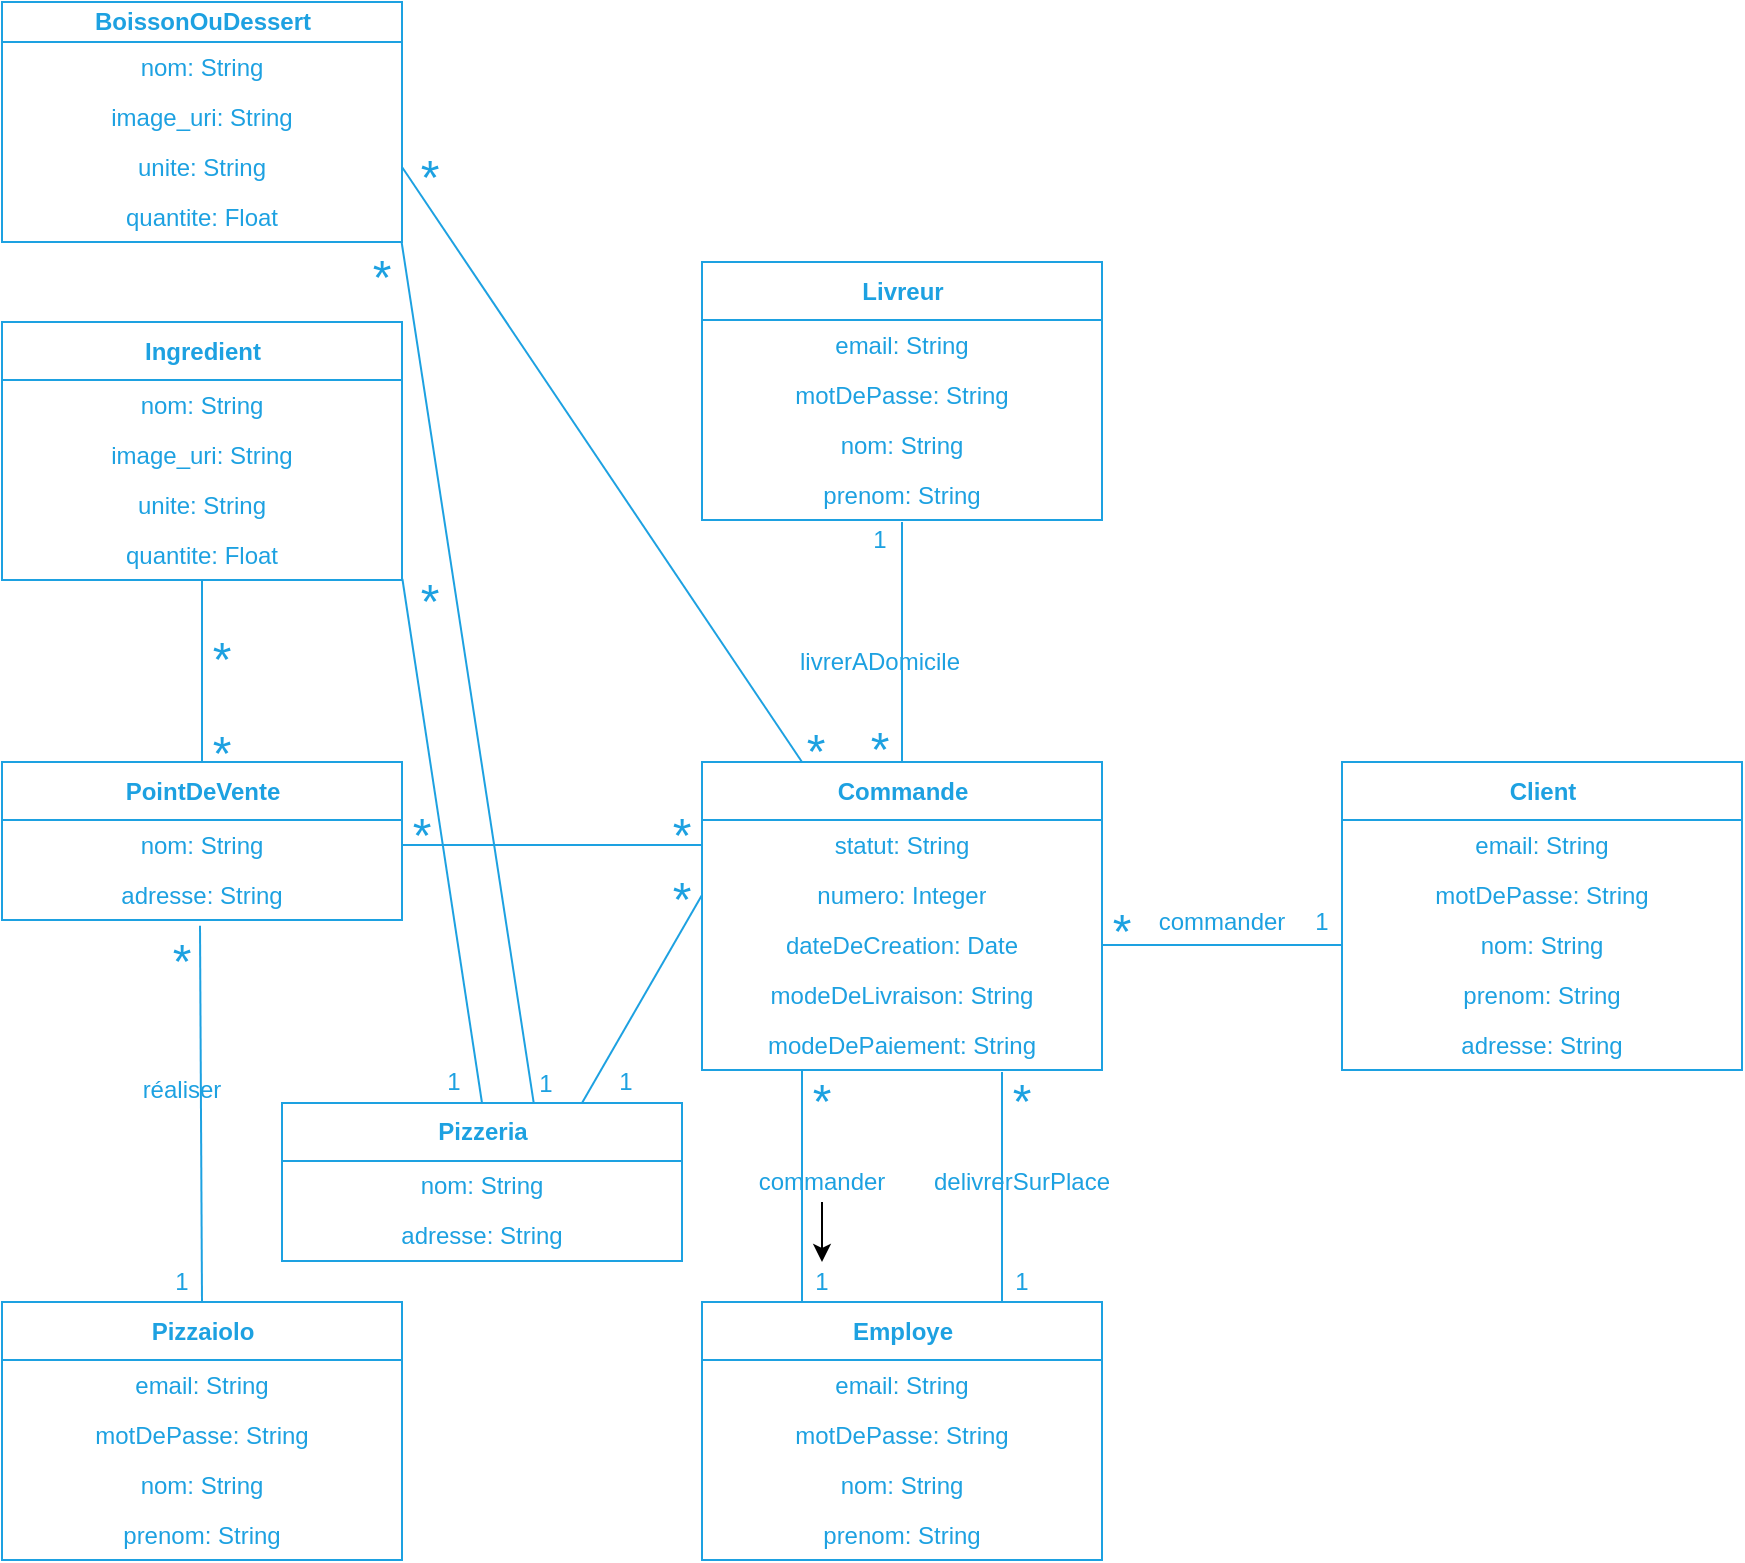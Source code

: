 <mxfile>
    <diagram id="vCWGlg-dAXmwwejnAdPU" name="Page-1">
        <mxGraphModel dx="1409" dy="1904" grid="1" gridSize="10" guides="1" tooltips="1" connect="1" arrows="1" fold="1" page="1" pageScale="1" pageWidth="827" pageHeight="1169" math="0" shadow="0">
            <root>
                <mxCell id="0"/>
                <mxCell id="1" parent="0"/>
                <mxCell id="62" style="edgeStyle=none;rounded=0;orthogonalLoop=1;jettySize=auto;html=1;exitX=0.5;exitY=0;exitDx=0;exitDy=0;endArrow=none;endFill=0;strokeColor=#1DA1E1;" parent="1" source="2" edge="1">
                    <mxGeometry relative="1" as="geometry">
                        <mxPoint x="330" y="160" as="targetPoint"/>
                    </mxGeometry>
                </mxCell>
                <mxCell id="2" value="&lt;font color=&quot;#1da1e1&quot;&gt;Commande&lt;/font&gt;" style="swimlane;fontStyle=1;align=center;verticalAlign=middle;childLayout=stackLayout;horizontal=1;startSize=29;horizontalStack=0;resizeParent=1;resizeParentMax=0;resizeLast=0;collapsible=0;marginBottom=0;html=1;fillColor=none;strokeColor=#1DA1E1;" parent="1" vertex="1">
                    <mxGeometry x="230" y="280" width="200" height="154" as="geometry"/>
                </mxCell>
                <mxCell id="3" value="&lt;font color=&quot;#1da1e1&quot;&gt;statut: String&lt;/font&gt;" style="text;html=1;strokeColor=none;fillColor=none;align=center;verticalAlign=middle;spacingLeft=4;spacingRight=4;overflow=hidden;rotatable=0;points=[[0,0.5],[1,0.5]];portConstraint=eastwest;" parent="2" vertex="1">
                    <mxGeometry y="29" width="200" height="25" as="geometry"/>
                </mxCell>
                <mxCell id="7" value="&lt;font color=&quot;#1da1e1&quot;&gt;numero: Integer&lt;/font&gt;" style="text;html=1;strokeColor=none;fillColor=none;align=center;verticalAlign=middle;spacingLeft=4;spacingRight=4;overflow=hidden;rotatable=0;points=[[0,0.5],[1,0.5]];portConstraint=eastwest;" parent="2" vertex="1">
                    <mxGeometry y="54" width="200" height="25" as="geometry"/>
                </mxCell>
                <mxCell id="15" value="&lt;font color=&quot;#1da1e1&quot;&gt;dateDeCreation: Date&lt;/font&gt;" style="text;html=1;strokeColor=none;fillColor=none;align=center;verticalAlign=middle;spacingLeft=4;spacingRight=4;overflow=hidden;rotatable=0;points=[[0,0.5],[1,0.5]];portConstraint=eastwest;" parent="2" vertex="1">
                    <mxGeometry y="79" width="200" height="25" as="geometry"/>
                </mxCell>
                <mxCell id="34" value="&lt;font color=&quot;#1da1e1&quot;&gt;modeDeLivraison: String&lt;/font&gt;" style="text;html=1;strokeColor=none;fillColor=none;align=center;verticalAlign=middle;spacingLeft=4;spacingRight=4;overflow=hidden;rotatable=0;points=[[0,0.5],[1,0.5]];portConstraint=eastwest;" parent="2" vertex="1">
                    <mxGeometry y="104" width="200" height="25" as="geometry"/>
                </mxCell>
                <mxCell id="35" value="&lt;font color=&quot;#1da1e1&quot;&gt;modeDePaiement: String&lt;/font&gt;" style="text;html=1;strokeColor=none;fillColor=none;align=center;verticalAlign=middle;spacingLeft=4;spacingRight=4;overflow=hidden;rotatable=0;points=[[0,0.5],[1,0.5]];portConstraint=eastwest;" parent="2" vertex="1">
                    <mxGeometry y="129" width="200" height="25" as="geometry"/>
                </mxCell>
                <mxCell id="10" value="&lt;font color=&quot;#1da1e1&quot;&gt;Client&lt;/font&gt;" style="swimlane;fontStyle=1;align=center;verticalAlign=middle;childLayout=stackLayout;horizontal=1;startSize=29;horizontalStack=0;resizeParent=1;resizeParentMax=0;resizeLast=0;collapsible=0;marginBottom=0;html=1;fillColor=none;strokeColor=#1DA1E1;" parent="1" vertex="1">
                    <mxGeometry x="550" y="280" width="200" height="154" as="geometry"/>
                </mxCell>
                <mxCell id="11" value="&lt;font color=&quot;#1da1e1&quot;&gt;email: String&lt;/font&gt;" style="text;html=1;strokeColor=none;fillColor=none;align=center;verticalAlign=middle;spacingLeft=4;spacingRight=4;overflow=hidden;rotatable=0;points=[[0,0.5],[1,0.5]];portConstraint=eastwest;" parent="10" vertex="1">
                    <mxGeometry y="29" width="200" height="25" as="geometry"/>
                </mxCell>
                <mxCell id="41" value="&lt;font color=&quot;#1da1e1&quot;&gt;motDePasse: String&lt;/font&gt;" style="text;html=1;strokeColor=none;fillColor=none;align=center;verticalAlign=middle;spacingLeft=4;spacingRight=4;overflow=hidden;rotatable=0;points=[[0,0.5],[1,0.5]];portConstraint=eastwest;" parent="10" vertex="1">
                    <mxGeometry y="54" width="200" height="25" as="geometry"/>
                </mxCell>
                <mxCell id="12" value="&lt;font color=&quot;#1da1e1&quot;&gt;nom: String&lt;/font&gt;" style="text;html=1;strokeColor=none;fillColor=none;align=center;verticalAlign=middle;spacingLeft=4;spacingRight=4;overflow=hidden;rotatable=0;points=[[0,0.5],[1,0.5]];portConstraint=eastwest;" parent="10" vertex="1">
                    <mxGeometry y="79" width="200" height="25" as="geometry"/>
                </mxCell>
                <mxCell id="13" value="&lt;font color=&quot;#1da1e1&quot;&gt;prenom: String&lt;/font&gt;" style="text;html=1;strokeColor=none;fillColor=none;align=center;verticalAlign=middle;spacingLeft=4;spacingRight=4;overflow=hidden;rotatable=0;points=[[0,0.5],[1,0.5]];portConstraint=eastwest;" parent="10" vertex="1">
                    <mxGeometry y="104" width="200" height="25" as="geometry"/>
                </mxCell>
                <mxCell id="14" value="&lt;font color=&quot;#1da1e1&quot;&gt;adresse: String&lt;/font&gt;" style="text;html=1;strokeColor=none;fillColor=none;align=center;verticalAlign=middle;spacingLeft=4;spacingRight=4;overflow=hidden;rotatable=0;points=[[0,0.5],[1,0.5]];portConstraint=eastwest;" parent="10" vertex="1">
                    <mxGeometry y="129" width="200" height="25" as="geometry"/>
                </mxCell>
                <mxCell id="20" style="rounded=0;orthogonalLoop=1;jettySize=auto;html=1;exitX=1;exitY=0.5;exitDx=0;exitDy=0;entryX=0;entryY=0.5;entryDx=0;entryDy=0;strokeColor=#1DA1E1;endArrow=none;endFill=0;" parent="1" source="15" target="12" edge="1">
                    <mxGeometry relative="1" as="geometry">
                        <mxPoint x="460" y="321.5" as="sourcePoint"/>
                    </mxGeometry>
                </mxCell>
                <mxCell id="23" value="&lt;font color=&quot;#1da1e1&quot; style=&quot;font-size: 24px ; line-height: 120%&quot;&gt;*&lt;/font&gt;" style="text;html=1;strokeColor=none;fillColor=none;align=center;verticalAlign=middle;whiteSpace=wrap;rounded=0;" parent="1" vertex="1">
                    <mxGeometry x="430" y="355" width="20" height="20" as="geometry"/>
                </mxCell>
                <mxCell id="25" value="&lt;font color=&quot;#1da1e1&quot;&gt;1&lt;/font&gt;" style="text;html=1;strokeColor=none;fillColor=none;align=center;verticalAlign=middle;whiteSpace=wrap;rounded=0;" parent="1" vertex="1">
                    <mxGeometry x="520" y="350" width="40" height="20" as="geometry"/>
                </mxCell>
                <mxCell id="26" value="&lt;font color=&quot;#1da1e1&quot;&gt;Employe&lt;/font&gt;" style="swimlane;fontStyle=1;align=center;verticalAlign=middle;childLayout=stackLayout;horizontal=1;startSize=29;horizontalStack=0;resizeParent=1;resizeParentMax=0;resizeLast=0;collapsible=0;marginBottom=0;html=1;fillColor=none;strokeColor=#1DA1E1;" parent="1" vertex="1">
                    <mxGeometry x="230" y="550" width="200" height="129" as="geometry"/>
                </mxCell>
                <mxCell id="27" value="&lt;font color=&quot;#1da1e1&quot;&gt;email: String&lt;/font&gt;" style="text;html=1;strokeColor=none;fillColor=none;align=center;verticalAlign=middle;spacingLeft=4;spacingRight=4;overflow=hidden;rotatable=0;points=[[0,0.5],[1,0.5]];portConstraint=eastwest;" parent="26" vertex="1">
                    <mxGeometry y="29" width="200" height="25" as="geometry"/>
                </mxCell>
                <mxCell id="42" value="&lt;font color=&quot;#1da1e1&quot;&gt;motDePasse: String&lt;/font&gt;" style="text;html=1;strokeColor=none;fillColor=none;align=center;verticalAlign=middle;spacingLeft=4;spacingRight=4;overflow=hidden;rotatable=0;points=[[0,0.5],[1,0.5]];portConstraint=eastwest;" parent="26" vertex="1">
                    <mxGeometry y="54" width="200" height="25" as="geometry"/>
                </mxCell>
                <mxCell id="28" value="&lt;font color=&quot;#1da1e1&quot;&gt;nom: String&lt;/font&gt;" style="text;html=1;strokeColor=none;fillColor=none;align=center;verticalAlign=middle;spacingLeft=4;spacingRight=4;overflow=hidden;rotatable=0;points=[[0,0.5],[1,0.5]];portConstraint=eastwest;" parent="26" vertex="1">
                    <mxGeometry y="79" width="200" height="25" as="geometry"/>
                </mxCell>
                <mxCell id="29" value="&lt;font color=&quot;#1da1e1&quot;&gt;prenom: String&lt;/font&gt;" style="text;html=1;strokeColor=none;fillColor=none;align=center;verticalAlign=middle;spacingLeft=4;spacingRight=4;overflow=hidden;rotatable=0;points=[[0,0.5],[1,0.5]];portConstraint=eastwest;" parent="26" vertex="1">
                    <mxGeometry y="104" width="200" height="25" as="geometry"/>
                </mxCell>
                <mxCell id="36" style="rounded=0;orthogonalLoop=1;jettySize=auto;html=1;entryX=0.25;entryY=0;entryDx=0;entryDy=0;endArrow=none;endFill=0;strokeColor=#1DA1E1;exitX=0.25;exitY=1;exitDx=0;exitDy=0;" parent="1" source="2" target="26" edge="1">
                    <mxGeometry relative="1" as="geometry">
                        <mxPoint x="290" y="460" as="sourcePoint"/>
                    </mxGeometry>
                </mxCell>
                <mxCell id="37" value="&lt;font color=&quot;#1da1e1&quot; style=&quot;font-size: 24px ; line-height: 120%&quot;&gt;*&lt;/font&gt;" style="text;html=1;strokeColor=none;fillColor=none;align=center;verticalAlign=middle;whiteSpace=wrap;rounded=0;" parent="1" vertex="1">
                    <mxGeometry x="280" y="440" width="20" height="20" as="geometry"/>
                </mxCell>
                <mxCell id="38" value="&lt;font color=&quot;#1da1e1&quot;&gt;1&lt;/font&gt;" style="text;html=1;strokeColor=none;fillColor=none;align=center;verticalAlign=middle;whiteSpace=wrap;rounded=0;" parent="1" vertex="1">
                    <mxGeometry x="270" y="530" width="40" height="20" as="geometry"/>
                </mxCell>
                <mxCell id="131" value="" style="edgeStyle=orthogonalEdgeStyle;rounded=0;orthogonalLoop=1;jettySize=auto;html=1;" parent="1" source="39" target="38" edge="1">
                    <mxGeometry relative="1" as="geometry"/>
                </mxCell>
                <mxCell id="39" value="&lt;font color=&quot;#1da1e1&quot;&gt;commander&lt;/font&gt;" style="text;html=1;strokeColor=none;fillColor=none;align=center;verticalAlign=middle;whiteSpace=wrap;rounded=0;" parent="1" vertex="1">
                    <mxGeometry x="250" y="480" width="80" height="20" as="geometry"/>
                </mxCell>
                <mxCell id="40" value="&lt;font color=&quot;#1da1e1&quot;&gt;commander&lt;/font&gt;" style="text;html=1;strokeColor=none;fillColor=none;align=center;verticalAlign=middle;whiteSpace=wrap;rounded=0;" parent="1" vertex="1">
                    <mxGeometry x="450" y="350" width="80" height="20" as="geometry"/>
                </mxCell>
                <mxCell id="43" value="&lt;font color=&quot;#1da1e1&quot;&gt;Pizzaiolo&lt;/font&gt;" style="swimlane;fontStyle=1;align=center;verticalAlign=middle;childLayout=stackLayout;horizontal=1;startSize=29;horizontalStack=0;resizeParent=1;resizeParentMax=0;resizeLast=0;collapsible=0;marginBottom=0;html=1;fillColor=none;strokeColor=#1DA1E1;" parent="1" vertex="1">
                    <mxGeometry x="-120" y="550" width="200" height="129" as="geometry"/>
                </mxCell>
                <mxCell id="44" value="&lt;font color=&quot;#1da1e1&quot;&gt;email: String&lt;/font&gt;" style="text;html=1;strokeColor=none;fillColor=none;align=center;verticalAlign=middle;spacingLeft=4;spacingRight=4;overflow=hidden;rotatable=0;points=[[0,0.5],[1,0.5]];portConstraint=eastwest;" parent="43" vertex="1">
                    <mxGeometry y="29" width="200" height="25" as="geometry"/>
                </mxCell>
                <mxCell id="45" value="&lt;font color=&quot;#1da1e1&quot;&gt;motDePasse: String&lt;/font&gt;" style="text;html=1;strokeColor=none;fillColor=none;align=center;verticalAlign=middle;spacingLeft=4;spacingRight=4;overflow=hidden;rotatable=0;points=[[0,0.5],[1,0.5]];portConstraint=eastwest;" parent="43" vertex="1">
                    <mxGeometry y="54" width="200" height="25" as="geometry"/>
                </mxCell>
                <mxCell id="46" value="&lt;font color=&quot;#1da1e1&quot;&gt;nom: String&lt;/font&gt;" style="text;html=1;strokeColor=none;fillColor=none;align=center;verticalAlign=middle;spacingLeft=4;spacingRight=4;overflow=hidden;rotatable=0;points=[[0,0.5],[1,0.5]];portConstraint=eastwest;" parent="43" vertex="1">
                    <mxGeometry y="79" width="200" height="25" as="geometry"/>
                </mxCell>
                <mxCell id="47" value="&lt;font color=&quot;#1da1e1&quot;&gt;prenom: String&lt;/font&gt;" style="text;html=1;strokeColor=none;fillColor=none;align=center;verticalAlign=middle;spacingLeft=4;spacingRight=4;overflow=hidden;rotatable=0;points=[[0,0.5],[1,0.5]];portConstraint=eastwest;" parent="43" vertex="1">
                    <mxGeometry y="104" width="200" height="25" as="geometry"/>
                </mxCell>
                <mxCell id="49" style="rounded=0;orthogonalLoop=1;jettySize=auto;html=1;entryX=0.75;entryY=0;entryDx=0;entryDy=0;endArrow=none;endFill=0;strokeColor=#1DA1E1;" parent="1" target="26" edge="1">
                    <mxGeometry relative="1" as="geometry">
                        <mxPoint x="380" y="435" as="sourcePoint"/>
                        <mxPoint x="400" y="550" as="targetPoint"/>
                    </mxGeometry>
                </mxCell>
                <mxCell id="50" value="&lt;font color=&quot;#1da1e1&quot;&gt;delivrerSurPlace&lt;/font&gt;" style="text;html=1;strokeColor=none;fillColor=none;align=center;verticalAlign=middle;whiteSpace=wrap;rounded=0;" parent="1" vertex="1">
                    <mxGeometry x="350" y="480" width="80" height="20" as="geometry"/>
                </mxCell>
                <mxCell id="51" value="&lt;font color=&quot;#1da1e1&quot;&gt;1&lt;/font&gt;" style="text;html=1;strokeColor=none;fillColor=none;align=center;verticalAlign=middle;whiteSpace=wrap;rounded=0;" parent="1" vertex="1">
                    <mxGeometry x="370" y="530" width="40" height="20" as="geometry"/>
                </mxCell>
                <mxCell id="52" value="&lt;font color=&quot;#1da1e1&quot; style=&quot;font-size: 24px ; line-height: 120%&quot;&gt;*&lt;/font&gt;" style="text;html=1;strokeColor=none;fillColor=none;align=center;verticalAlign=middle;whiteSpace=wrap;rounded=0;" parent="1" vertex="1">
                    <mxGeometry x="380" y="440" width="20" height="20" as="geometry"/>
                </mxCell>
                <mxCell id="53" value="&lt;font color=&quot;#1da1e1&quot; style=&quot;font-size: 24px ; line-height: 120%&quot;&gt;*&lt;/font&gt;" style="text;html=1;strokeColor=none;fillColor=none;align=center;verticalAlign=middle;whiteSpace=wrap;rounded=0;" parent="1" vertex="1">
                    <mxGeometry x="-40" y="370" width="20" height="20" as="geometry"/>
                </mxCell>
                <mxCell id="54" value="&lt;font color=&quot;#1da1e1&quot;&gt;réaliser&lt;/font&gt;" style="text;html=1;strokeColor=none;fillColor=none;align=center;verticalAlign=middle;whiteSpace=wrap;rounded=0;" parent="1" vertex="1">
                    <mxGeometry x="-70" y="434" width="80" height="20" as="geometry"/>
                </mxCell>
                <mxCell id="55" value="&lt;font color=&quot;#1da1e1&quot;&gt;1&lt;/font&gt;" style="text;html=1;strokeColor=none;fillColor=none;align=center;verticalAlign=middle;whiteSpace=wrap;rounded=0;" parent="1" vertex="1">
                    <mxGeometry x="-50" y="530" width="40" height="20" as="geometry"/>
                </mxCell>
                <mxCell id="56" style="rounded=0;orthogonalLoop=1;jettySize=auto;html=1;endArrow=none;endFill=0;strokeColor=#1DA1E1;exitX=0.5;exitY=0;exitDx=0;exitDy=0;entryX=0.495;entryY=1.114;entryDx=0;entryDy=0;entryPerimeter=0;" parent="1" source="43" target="107" edge="1">
                    <mxGeometry relative="1" as="geometry">
                        <mxPoint x="280" y="160" as="sourcePoint"/>
                        <mxPoint x="40" y="390" as="targetPoint"/>
                    </mxGeometry>
                </mxCell>
                <mxCell id="57" value="&lt;font color=&quot;#1da1e1&quot;&gt;Livreur&lt;/font&gt;" style="swimlane;fontStyle=1;align=center;verticalAlign=middle;childLayout=stackLayout;horizontal=1;startSize=29;horizontalStack=0;resizeParent=1;resizeParentMax=0;resizeLast=0;collapsible=0;marginBottom=0;html=1;fillColor=none;strokeColor=#1DA1E1;" parent="1" vertex="1">
                    <mxGeometry x="230" y="30" width="200" height="129" as="geometry"/>
                </mxCell>
                <mxCell id="58" value="&lt;font color=&quot;#1da1e1&quot;&gt;email: String&lt;/font&gt;" style="text;html=1;strokeColor=none;fillColor=none;align=center;verticalAlign=middle;spacingLeft=4;spacingRight=4;overflow=hidden;rotatable=0;points=[[0,0.5],[1,0.5]];portConstraint=eastwest;" parent="57" vertex="1">
                    <mxGeometry y="29" width="200" height="25" as="geometry"/>
                </mxCell>
                <mxCell id="59" value="&lt;font color=&quot;#1da1e1&quot;&gt;motDePasse: String&lt;/font&gt;" style="text;html=1;strokeColor=none;fillColor=none;align=center;verticalAlign=middle;spacingLeft=4;spacingRight=4;overflow=hidden;rotatable=0;points=[[0,0.5],[1,0.5]];portConstraint=eastwest;" parent="57" vertex="1">
                    <mxGeometry y="54" width="200" height="25" as="geometry"/>
                </mxCell>
                <mxCell id="60" value="&lt;font color=&quot;#1da1e1&quot;&gt;nom: String&lt;/font&gt;" style="text;html=1;strokeColor=none;fillColor=none;align=center;verticalAlign=middle;spacingLeft=4;spacingRight=4;overflow=hidden;rotatable=0;points=[[0,0.5],[1,0.5]];portConstraint=eastwest;" parent="57" vertex="1">
                    <mxGeometry y="79" width="200" height="25" as="geometry"/>
                </mxCell>
                <mxCell id="61" value="&lt;font color=&quot;#1da1e1&quot;&gt;prenom: String&lt;/font&gt;" style="text;html=1;strokeColor=none;fillColor=none;align=center;verticalAlign=middle;spacingLeft=4;spacingRight=4;overflow=hidden;rotatable=0;points=[[0,0.5],[1,0.5]];portConstraint=eastwest;" parent="57" vertex="1">
                    <mxGeometry y="104" width="200" height="25" as="geometry"/>
                </mxCell>
                <mxCell id="63" value="&lt;font color=&quot;#1da1e1&quot;&gt;livrerADomicile&lt;/font&gt;" style="text;html=1;strokeColor=none;fillColor=none;align=center;verticalAlign=middle;whiteSpace=wrap;rounded=0;" parent="1" vertex="1">
                    <mxGeometry x="279" y="220" width="80" height="20" as="geometry"/>
                </mxCell>
                <mxCell id="64" value="&lt;font color=&quot;#1da1e1&quot; style=&quot;font-size: 24px ; line-height: 120%&quot;&gt;*&lt;/font&gt;" style="text;html=1;strokeColor=none;fillColor=none;align=center;verticalAlign=middle;whiteSpace=wrap;rounded=0;" parent="1" vertex="1">
                    <mxGeometry x="309" y="264" width="20" height="20" as="geometry"/>
                </mxCell>
                <mxCell id="66" value="&lt;font color=&quot;#1da1e1&quot;&gt;1&lt;/font&gt;" style="text;html=1;strokeColor=none;fillColor=none;align=center;verticalAlign=middle;whiteSpace=wrap;rounded=0;" parent="1" vertex="1">
                    <mxGeometry x="299" y="159" width="40" height="20" as="geometry"/>
                </mxCell>
                <mxCell id="77" value="&lt;font color=&quot;#1da1e1&quot;&gt;Ingredient&lt;/font&gt;" style="swimlane;fontStyle=1;align=center;verticalAlign=middle;childLayout=stackLayout;horizontal=1;startSize=29;horizontalStack=0;resizeParent=1;resizeParentMax=0;resizeLast=0;collapsible=0;marginBottom=0;html=1;fillColor=none;strokeColor=#1DA1E1;" parent="1" vertex="1">
                    <mxGeometry x="-120" y="60" width="200" height="129" as="geometry"/>
                </mxCell>
                <mxCell id="78" value="&lt;font color=&quot;#1da1e1&quot;&gt;nom: String&lt;/font&gt;" style="text;html=1;strokeColor=none;fillColor=none;align=center;verticalAlign=middle;spacingLeft=4;spacingRight=4;overflow=hidden;rotatable=0;points=[[0,0.5],[1,0.5]];portConstraint=eastwest;" parent="77" vertex="1">
                    <mxGeometry y="29" width="200" height="25" as="geometry"/>
                </mxCell>
                <mxCell id="101" value="&lt;font color=&quot;#1da1e1&quot;&gt;image_uri: String&lt;/font&gt;" style="text;html=1;strokeColor=none;fillColor=none;align=center;verticalAlign=middle;spacingLeft=4;spacingRight=4;overflow=hidden;rotatable=0;points=[[0,0.5],[1,0.5]];portConstraint=eastwest;" parent="77" vertex="1">
                    <mxGeometry y="54" width="200" height="25" as="geometry"/>
                </mxCell>
                <mxCell id="79" value="&lt;font color=&quot;#1da1e1&quot;&gt;unite: String&lt;/font&gt;" style="text;html=1;strokeColor=none;fillColor=none;align=center;verticalAlign=middle;spacingLeft=4;spacingRight=4;overflow=hidden;rotatable=0;points=[[0,0.5],[1,0.5]];portConstraint=eastwest;" parent="77" vertex="1">
                    <mxGeometry y="79" width="200" height="25" as="geometry"/>
                </mxCell>
                <mxCell id="80" value="&lt;font color=&quot;#1da1e1&quot;&gt;quantite: Float&lt;/font&gt;" style="text;html=1;strokeColor=none;fillColor=none;align=center;verticalAlign=middle;spacingLeft=4;spacingRight=4;overflow=hidden;rotatable=0;points=[[0,0.5],[1,0.5]];portConstraint=eastwest;" parent="77" vertex="1">
                    <mxGeometry y="104" width="200" height="25" as="geometry"/>
                </mxCell>
                <mxCell id="90" style="edgeStyle=none;rounded=0;orthogonalLoop=1;jettySize=auto;html=1;exitX=0.5;exitY=0;exitDx=0;exitDy=0;entryX=0.5;entryY=1;entryDx=0;entryDy=0;endArrow=none;endFill=0;strokeColor=#1DA1E1;" parent="1" source="82" target="77" edge="1">
                    <mxGeometry relative="1" as="geometry"/>
                </mxCell>
                <mxCell id="82" value="&lt;font color=&quot;#1da1e1&quot;&gt;PointDeVente&lt;/font&gt;" style="swimlane;fontStyle=1;align=center;verticalAlign=middle;childLayout=stackLayout;horizontal=1;startSize=29;horizontalStack=0;resizeParent=1;resizeParentMax=0;resizeLast=0;collapsible=0;marginBottom=0;html=1;fillColor=none;strokeColor=#1DA1E1;" parent="1" vertex="1">
                    <mxGeometry x="-120" y="280" width="200" height="79" as="geometry"/>
                </mxCell>
                <mxCell id="83" value="&lt;font color=&quot;#1da1e1&quot;&gt;nom: String&lt;/font&gt;" style="text;html=1;strokeColor=none;fillColor=none;align=center;verticalAlign=middle;spacingLeft=4;spacingRight=4;overflow=hidden;rotatable=0;points=[[0,0.5],[1,0.5]];portConstraint=eastwest;" parent="82" vertex="1">
                    <mxGeometry y="29" width="200" height="25" as="geometry"/>
                </mxCell>
                <mxCell id="107" value="&lt;font color=&quot;#1da1e1&quot;&gt;adresse: String&lt;/font&gt;" style="text;html=1;strokeColor=none;fillColor=none;align=center;verticalAlign=middle;spacingLeft=4;spacingRight=4;overflow=hidden;rotatable=0;points=[[0,0.5],[1,0.5]];portConstraint=eastwest;" parent="82" vertex="1">
                    <mxGeometry y="54" width="200" height="25" as="geometry"/>
                </mxCell>
                <mxCell id="86" style="edgeStyle=none;rounded=0;orthogonalLoop=1;jettySize=auto;html=1;exitX=1;exitY=0.5;exitDx=0;exitDy=0;entryX=0;entryY=0.5;entryDx=0;entryDy=0;endArrow=none;endFill=0;strokeColor=#1DA1E1;" parent="1" source="83" target="3" edge="1">
                    <mxGeometry relative="1" as="geometry"/>
                </mxCell>
                <mxCell id="87" value="&lt;font color=&quot;#1da1e1&quot; style=&quot;font-size: 24px ; line-height: 120%&quot;&gt;*&lt;/font&gt;" style="text;html=1;strokeColor=none;fillColor=none;align=center;verticalAlign=middle;whiteSpace=wrap;rounded=0;" parent="1" vertex="1">
                    <mxGeometry x="80" y="307" width="20" height="20" as="geometry"/>
                </mxCell>
                <mxCell id="89" value="&lt;font color=&quot;#1da1e1&quot; style=&quot;font-size: 24px ; line-height: 120%&quot;&gt;*&lt;/font&gt;" style="text;html=1;strokeColor=none;fillColor=none;align=center;verticalAlign=middle;whiteSpace=wrap;rounded=0;" parent="1" vertex="1">
                    <mxGeometry x="210" y="307" width="20" height="20" as="geometry"/>
                </mxCell>
                <mxCell id="91" value="&lt;font color=&quot;#1da1e1&quot; style=&quot;font-size: 24px ; line-height: 120%&quot;&gt;*&lt;/font&gt;" style="text;html=1;strokeColor=none;fillColor=none;align=center;verticalAlign=middle;whiteSpace=wrap;rounded=0;" parent="1" vertex="1">
                    <mxGeometry x="-20" y="219" width="20" height="20" as="geometry"/>
                </mxCell>
                <mxCell id="92" value="&lt;font color=&quot;#1da1e1&quot; style=&quot;font-size: 24px ; line-height: 120%&quot;&gt;*&lt;/font&gt;" style="text;html=1;strokeColor=none;fillColor=none;align=center;verticalAlign=middle;whiteSpace=wrap;rounded=0;" parent="1" vertex="1">
                    <mxGeometry x="-20" y="266" width="20" height="20" as="geometry"/>
                </mxCell>
                <mxCell id="102" value="&lt;font color=&quot;#1da1e1&quot;&gt;BoissonOuDessert&lt;/font&gt;" style="swimlane;fontStyle=1;align=center;verticalAlign=middle;childLayout=stackLayout;horizontal=1;startSize=20;horizontalStack=0;resizeParent=1;resizeParentMax=0;resizeLast=0;collapsible=0;marginBottom=0;html=1;fillColor=none;strokeColor=#1DA1E1;" parent="1" vertex="1">
                    <mxGeometry x="-120" y="-100" width="200" height="120" as="geometry"/>
                </mxCell>
                <mxCell id="103" value="&lt;font color=&quot;#1da1e1&quot;&gt;nom: String&lt;/font&gt;" style="text;html=1;strokeColor=none;fillColor=none;align=center;verticalAlign=middle;spacingLeft=4;spacingRight=4;overflow=hidden;rotatable=0;points=[[0,0.5],[1,0.5]];portConstraint=eastwest;" parent="102" vertex="1">
                    <mxGeometry y="20" width="200" height="25" as="geometry"/>
                </mxCell>
                <mxCell id="104" value="&lt;font color=&quot;#1da1e1&quot;&gt;image_uri: String&lt;/font&gt;" style="text;html=1;strokeColor=none;fillColor=none;align=center;verticalAlign=middle;spacingLeft=4;spacingRight=4;overflow=hidden;rotatable=0;points=[[0,0.5],[1,0.5]];portConstraint=eastwest;" parent="102" vertex="1">
                    <mxGeometry y="45" width="200" height="25" as="geometry"/>
                </mxCell>
                <mxCell id="105" value="&lt;font color=&quot;#1da1e1&quot;&gt;unite: String&lt;/font&gt;" style="text;html=1;strokeColor=none;fillColor=none;align=center;verticalAlign=middle;spacingLeft=4;spacingRight=4;overflow=hidden;rotatable=0;points=[[0,0.5],[1,0.5]];portConstraint=eastwest;" parent="102" vertex="1">
                    <mxGeometry y="70" width="200" height="25" as="geometry"/>
                </mxCell>
                <mxCell id="106" value="&lt;font color=&quot;#1da1e1&quot;&gt;quantite: Float&lt;/font&gt;" style="text;html=1;strokeColor=none;fillColor=none;align=center;verticalAlign=middle;spacingLeft=4;spacingRight=4;overflow=hidden;rotatable=0;points=[[0,0.5],[1,0.5]];portConstraint=eastwest;" parent="102" vertex="1">
                    <mxGeometry y="95" width="200" height="25" as="geometry"/>
                </mxCell>
                <mxCell id="108" style="edgeStyle=none;rounded=0;orthogonalLoop=1;jettySize=auto;html=1;exitX=1;exitY=0.5;exitDx=0;exitDy=0;entryX=0.25;entryY=0;entryDx=0;entryDy=0;endArrow=none;endFill=0;strokeColor=#1DA1E1;" parent="1" source="105" target="2" edge="1">
                    <mxGeometry relative="1" as="geometry"/>
                </mxCell>
                <mxCell id="109" value="&lt;font color=&quot;#1da1e1&quot; style=&quot;font-size: 24px ; line-height: 120%&quot;&gt;*&lt;/font&gt;" style="text;html=1;strokeColor=none;fillColor=none;align=center;verticalAlign=middle;whiteSpace=wrap;rounded=0;" parent="1" vertex="1">
                    <mxGeometry x="84" y="-22" width="20" height="20" as="geometry"/>
                </mxCell>
                <mxCell id="110" value="&lt;font color=&quot;#1da1e1&quot; style=&quot;font-size: 24px ; line-height: 120%&quot;&gt;*&lt;/font&gt;" style="text;html=1;strokeColor=none;fillColor=none;align=center;verticalAlign=middle;whiteSpace=wrap;rounded=0;" parent="1" vertex="1">
                    <mxGeometry x="277" y="265" width="20" height="20" as="geometry"/>
                </mxCell>
                <mxCell id="111" value="&lt;font color=&quot;#1da1e1&quot;&gt;Pizzeria&lt;/font&gt;" style="swimlane;fontStyle=1;align=center;verticalAlign=middle;childLayout=stackLayout;horizontal=1;startSize=29;horizontalStack=0;resizeParent=1;resizeParentMax=0;resizeLast=0;collapsible=0;marginBottom=0;html=1;fillColor=none;strokeColor=#1DA1E1;" parent="1" vertex="1">
                    <mxGeometry x="20" y="450.5" width="200" height="79" as="geometry"/>
                </mxCell>
                <mxCell id="112" value="&lt;font color=&quot;#1da1e1&quot;&gt;nom: String&lt;/font&gt;" style="text;html=1;strokeColor=none;fillColor=none;align=center;verticalAlign=middle;spacingLeft=4;spacingRight=4;overflow=hidden;rotatable=0;points=[[0,0.5],[1,0.5]];portConstraint=eastwest;" parent="111" vertex="1">
                    <mxGeometry y="29" width="200" height="25" as="geometry"/>
                </mxCell>
                <mxCell id="113" value="&lt;font color=&quot;#1da1e1&quot;&gt;adresse: String&lt;/font&gt;" style="text;html=1;strokeColor=none;fillColor=none;align=center;verticalAlign=middle;spacingLeft=4;spacingRight=4;overflow=hidden;rotatable=0;points=[[0,0.5],[1,0.5]];portConstraint=eastwest;" parent="111" vertex="1">
                    <mxGeometry y="54" width="200" height="25" as="geometry"/>
                </mxCell>
                <mxCell id="117" style="edgeStyle=none;rounded=0;orthogonalLoop=1;jettySize=auto;html=1;exitX=0;exitY=0.5;exitDx=0;exitDy=0;endArrow=none;endFill=0;strokeColor=#1DA1E1;entryX=0.75;entryY=0;entryDx=0;entryDy=0;" parent="1" source="7" target="111" edge="1">
                    <mxGeometry relative="1" as="geometry">
                        <mxPoint x="550" y="106.5" as="targetPoint"/>
                        <mxPoint x="440" y="106.5" as="sourcePoint"/>
                    </mxGeometry>
                </mxCell>
                <mxCell id="122" style="edgeStyle=none;rounded=0;orthogonalLoop=1;jettySize=auto;html=1;exitX=1.001;exitY=0.98;exitDx=0;exitDy=0;endArrow=none;endFill=0;strokeColor=#1DA1E1;entryX=0.5;entryY=0;entryDx=0;entryDy=0;exitPerimeter=0;" parent="1" source="80" target="111" edge="1">
                    <mxGeometry relative="1" as="geometry">
                        <mxPoint x="180" y="460.5" as="targetPoint"/>
                        <mxPoint x="240" y="356.5" as="sourcePoint"/>
                    </mxGeometry>
                </mxCell>
                <mxCell id="123" value="&lt;font color=&quot;#1da1e1&quot; style=&quot;font-size: 24px ; line-height: 120%&quot;&gt;*&lt;/font&gt;" style="text;html=1;strokeColor=none;fillColor=none;align=center;verticalAlign=middle;whiteSpace=wrap;rounded=0;" parent="1" vertex="1">
                    <mxGeometry x="210" y="339" width="20" height="20" as="geometry"/>
                </mxCell>
                <mxCell id="124" value="&lt;font color=&quot;#1da1e1&quot; style=&quot;font-size: 24px ; line-height: 120%&quot;&gt;*&lt;/font&gt;" style="text;html=1;strokeColor=none;fillColor=none;align=center;verticalAlign=middle;whiteSpace=wrap;rounded=0;" parent="1" vertex="1">
                    <mxGeometry x="84" y="190" width="20" height="20" as="geometry"/>
                </mxCell>
                <mxCell id="125" value="&lt;font color=&quot;#1da1e1&quot;&gt;1&lt;/font&gt;" style="text;html=1;strokeColor=none;fillColor=none;align=center;verticalAlign=middle;whiteSpace=wrap;rounded=0;" parent="1" vertex="1">
                    <mxGeometry x="86" y="430" width="40" height="20" as="geometry"/>
                </mxCell>
                <mxCell id="127" value="&lt;font color=&quot;#1da1e1&quot;&gt;1&lt;/font&gt;" style="text;html=1;strokeColor=none;fillColor=none;align=center;verticalAlign=middle;whiteSpace=wrap;rounded=0;" parent="1" vertex="1">
                    <mxGeometry x="172" y="430" width="40" height="20" as="geometry"/>
                </mxCell>
                <mxCell id="128" style="edgeStyle=none;rounded=0;orthogonalLoop=1;jettySize=auto;html=1;exitX=0.999;exitY=1;exitDx=0;exitDy=0;endArrow=none;endFill=0;strokeColor=#1DA1E1;entryX=0.629;entryY=-0.006;entryDx=0;entryDy=0;exitPerimeter=0;entryPerimeter=0;" parent="1" source="106" target="111" edge="1">
                    <mxGeometry relative="1" as="geometry">
                        <mxPoint x="130" y="460.5" as="targetPoint"/>
                        <mxPoint x="90.2" y="198.5" as="sourcePoint"/>
                    </mxGeometry>
                </mxCell>
                <mxCell id="129" value="&lt;font color=&quot;#1da1e1&quot; style=&quot;font-size: 24px ; line-height: 120%&quot;&gt;*&lt;/font&gt;" style="text;html=1;strokeColor=none;fillColor=none;align=center;verticalAlign=middle;whiteSpace=wrap;rounded=0;" parent="1" vertex="1">
                    <mxGeometry x="60" y="28" width="20" height="20" as="geometry"/>
                </mxCell>
                <mxCell id="130" value="&lt;font color=&quot;#1da1e1&quot;&gt;1&lt;/font&gt;" style="text;html=1;strokeColor=none;fillColor=none;align=center;verticalAlign=middle;whiteSpace=wrap;rounded=0;" parent="1" vertex="1">
                    <mxGeometry x="132" y="430.5" width="40" height="20" as="geometry"/>
                </mxCell>
            </root>
        </mxGraphModel>
    </diagram>
</mxfile>